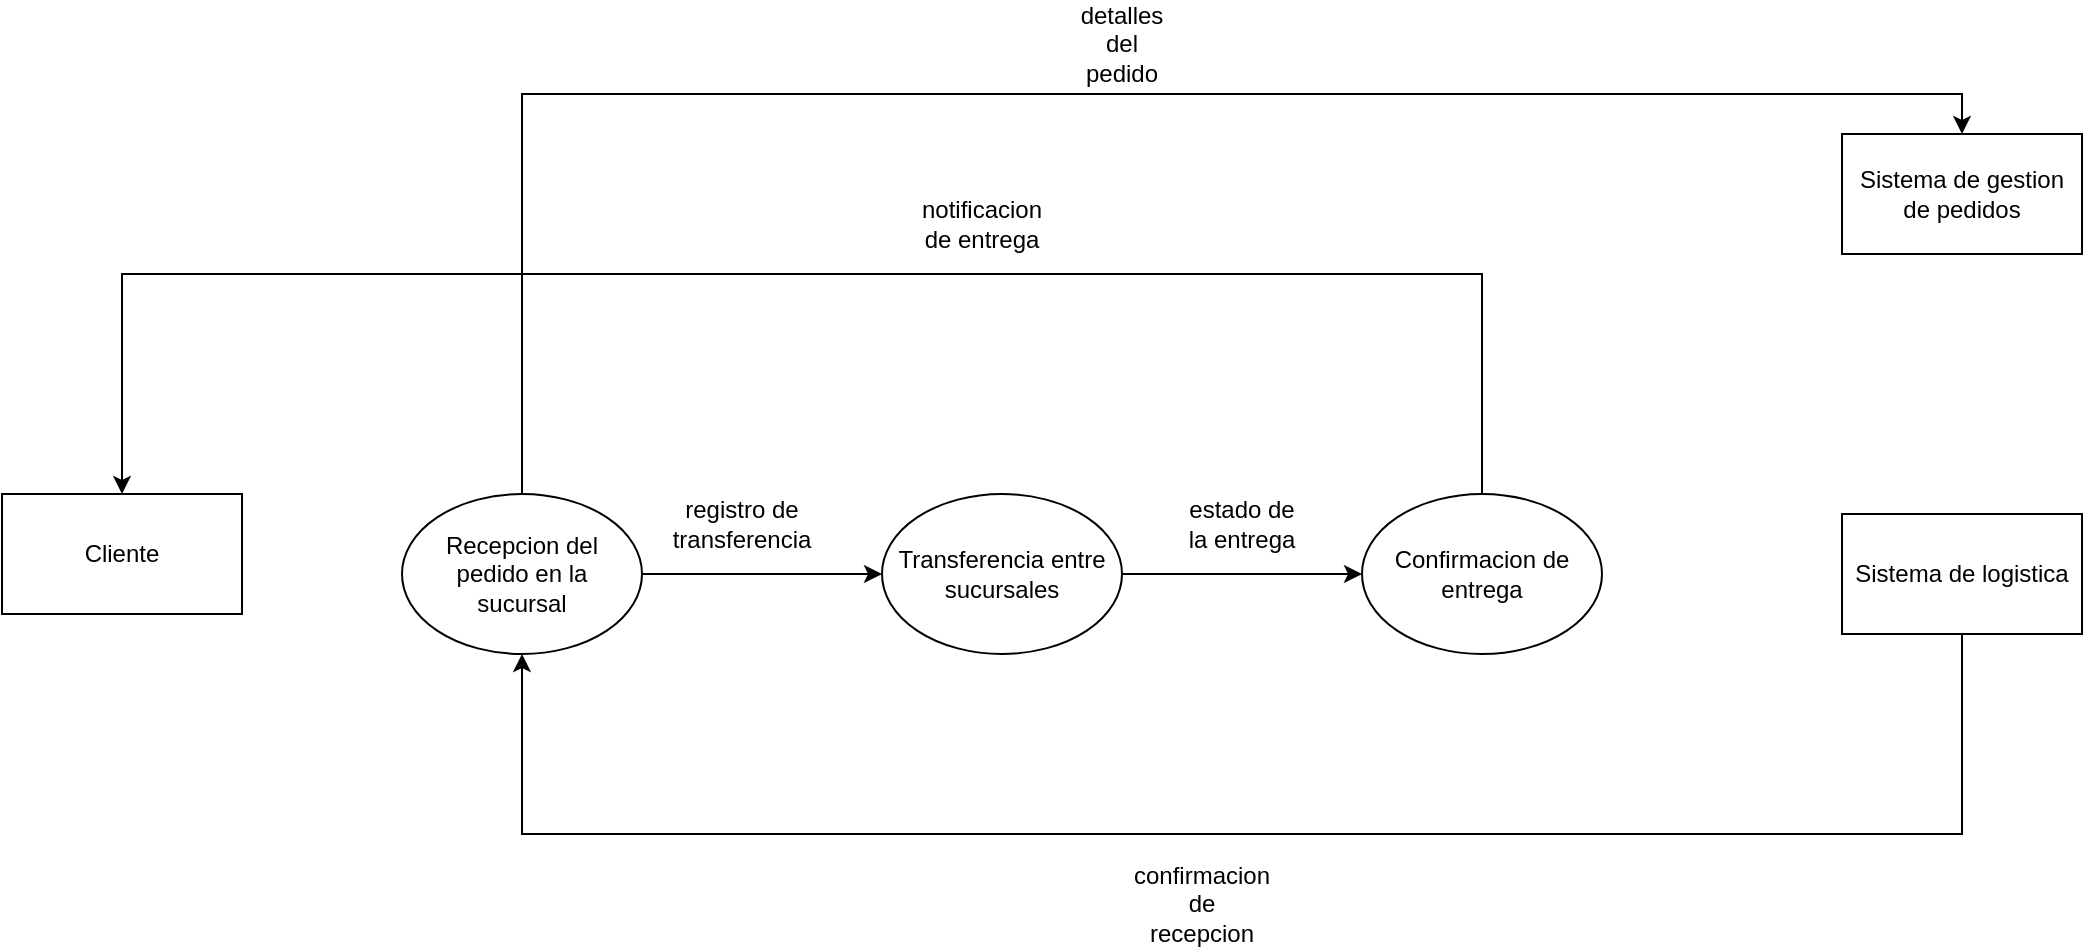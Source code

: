 <mxfile version="23.1.5" type="device">
  <diagram name="Página-1" id="BAcK5hno5-LHji4Horw2">
    <mxGraphModel dx="1446" dy="789" grid="1" gridSize="10" guides="1" tooltips="1" connect="1" arrows="1" fold="1" page="0" pageScale="1" pageWidth="827" pageHeight="1169" math="0" shadow="0">
      <root>
        <mxCell id="0" />
        <mxCell id="1" parent="0" />
        <mxCell id="ZtOH9ILVSErRl7dzAOX0-1" value="Cliente" style="rounded=0;whiteSpace=wrap;html=1;" vertex="1" parent="1">
          <mxGeometry x="-120" y="280" width="120" height="60" as="geometry" />
        </mxCell>
        <mxCell id="ZtOH9ILVSErRl7dzAOX0-8" style="edgeStyle=orthogonalEdgeStyle;rounded=0;orthogonalLoop=1;jettySize=auto;html=1;exitX=0.5;exitY=1;exitDx=0;exitDy=0;entryX=0.5;entryY=1;entryDx=0;entryDy=0;" edge="1" parent="1" source="ZtOH9ILVSErRl7dzAOX0-3" target="ZtOH9ILVSErRl7dzAOX0-4">
          <mxGeometry relative="1" as="geometry">
            <Array as="points">
              <mxPoint x="860" y="450" />
              <mxPoint x="140" y="450" />
            </Array>
          </mxGeometry>
        </mxCell>
        <mxCell id="ZtOH9ILVSErRl7dzAOX0-3" value="Sistema de logistica" style="rounded=0;whiteSpace=wrap;html=1;" vertex="1" parent="1">
          <mxGeometry x="800" y="290" width="120" height="60" as="geometry" />
        </mxCell>
        <mxCell id="ZtOH9ILVSErRl7dzAOX0-9" style="edgeStyle=orthogonalEdgeStyle;rounded=0;orthogonalLoop=1;jettySize=auto;html=1;exitX=0.5;exitY=0;exitDx=0;exitDy=0;entryX=0.5;entryY=0;entryDx=0;entryDy=0;" edge="1" parent="1" source="ZtOH9ILVSErRl7dzAOX0-4" target="ZtOH9ILVSErRl7dzAOX0-7">
          <mxGeometry relative="1" as="geometry" />
        </mxCell>
        <mxCell id="ZtOH9ILVSErRl7dzAOX0-10" style="edgeStyle=orthogonalEdgeStyle;rounded=0;orthogonalLoop=1;jettySize=auto;html=1;exitX=1;exitY=0.5;exitDx=0;exitDy=0;" edge="1" parent="1" source="ZtOH9ILVSErRl7dzAOX0-4" target="ZtOH9ILVSErRl7dzAOX0-5">
          <mxGeometry relative="1" as="geometry" />
        </mxCell>
        <mxCell id="ZtOH9ILVSErRl7dzAOX0-4" value="Recepcion del&lt;br&gt;pedido en la&lt;br&gt;sucursal" style="ellipse;whiteSpace=wrap;html=1;" vertex="1" parent="1">
          <mxGeometry x="80" y="280" width="120" height="80" as="geometry" />
        </mxCell>
        <mxCell id="ZtOH9ILVSErRl7dzAOX0-11" style="edgeStyle=orthogonalEdgeStyle;rounded=0;orthogonalLoop=1;jettySize=auto;html=1;exitX=1;exitY=0.5;exitDx=0;exitDy=0;entryX=0;entryY=0.5;entryDx=0;entryDy=0;" edge="1" parent="1" source="ZtOH9ILVSErRl7dzAOX0-5" target="ZtOH9ILVSErRl7dzAOX0-6">
          <mxGeometry relative="1" as="geometry" />
        </mxCell>
        <mxCell id="ZtOH9ILVSErRl7dzAOX0-5" value="Transferencia entre&lt;br&gt;sucursales" style="ellipse;whiteSpace=wrap;html=1;" vertex="1" parent="1">
          <mxGeometry x="320" y="280" width="120" height="80" as="geometry" />
        </mxCell>
        <mxCell id="ZtOH9ILVSErRl7dzAOX0-13" style="edgeStyle=orthogonalEdgeStyle;rounded=0;orthogonalLoop=1;jettySize=auto;html=1;exitX=0.5;exitY=0;exitDx=0;exitDy=0;entryX=0.5;entryY=0;entryDx=0;entryDy=0;" edge="1" parent="1" source="ZtOH9ILVSErRl7dzAOX0-6" target="ZtOH9ILVSErRl7dzAOX0-1">
          <mxGeometry relative="1" as="geometry">
            <Array as="points">
              <mxPoint x="620" y="170" />
              <mxPoint x="-60" y="170" />
            </Array>
          </mxGeometry>
        </mxCell>
        <mxCell id="ZtOH9ILVSErRl7dzAOX0-6" value="Confirmacion de&lt;br&gt;entrega" style="ellipse;whiteSpace=wrap;html=1;" vertex="1" parent="1">
          <mxGeometry x="560" y="280" width="120" height="80" as="geometry" />
        </mxCell>
        <mxCell id="ZtOH9ILVSErRl7dzAOX0-7" value="Sistema de gestion&lt;br&gt;de pedidos" style="rounded=0;whiteSpace=wrap;html=1;" vertex="1" parent="1">
          <mxGeometry x="800" y="100" width="120" height="60" as="geometry" />
        </mxCell>
        <mxCell id="ZtOH9ILVSErRl7dzAOX0-14" value="confirmacion&lt;br&gt;de recepcion" style="text;html=1;align=center;verticalAlign=middle;whiteSpace=wrap;rounded=0;" vertex="1" parent="1">
          <mxGeometry x="450" y="470" width="60" height="30" as="geometry" />
        </mxCell>
        <mxCell id="ZtOH9ILVSErRl7dzAOX0-15" value="detalles del&lt;br&gt;pedido" style="text;html=1;align=center;verticalAlign=middle;whiteSpace=wrap;rounded=0;" vertex="1" parent="1">
          <mxGeometry x="410" y="40" width="60" height="30" as="geometry" />
        </mxCell>
        <mxCell id="ZtOH9ILVSErRl7dzAOX0-16" value="registro de transferencia" style="text;html=1;align=center;verticalAlign=middle;whiteSpace=wrap;rounded=0;" vertex="1" parent="1">
          <mxGeometry x="220" y="280" width="60" height="30" as="geometry" />
        </mxCell>
        <mxCell id="ZtOH9ILVSErRl7dzAOX0-17" value="estado de la entrega" style="text;html=1;align=center;verticalAlign=middle;whiteSpace=wrap;rounded=0;" vertex="1" parent="1">
          <mxGeometry x="470" y="280" width="60" height="30" as="geometry" />
        </mxCell>
        <mxCell id="ZtOH9ILVSErRl7dzAOX0-18" value="notificacion de entrega" style="text;html=1;align=center;verticalAlign=middle;whiteSpace=wrap;rounded=0;" vertex="1" parent="1">
          <mxGeometry x="340" y="130" width="60" height="30" as="geometry" />
        </mxCell>
      </root>
    </mxGraphModel>
  </diagram>
</mxfile>
